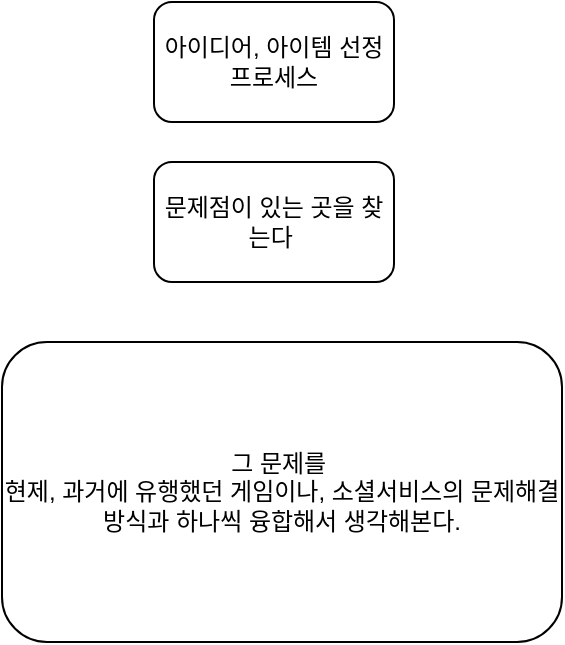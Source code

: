 <mxfile version="22.0.2" type="device">
  <diagram name="페이지-1" id="NRaMpD1OskXVeeqSX3c8">
    <mxGraphModel dx="1418" dy="828" grid="1" gridSize="10" guides="1" tooltips="1" connect="1" arrows="1" fold="1" page="1" pageScale="1" pageWidth="827" pageHeight="1169" math="0" shadow="0">
      <root>
        <mxCell id="0" />
        <mxCell id="1" parent="0" />
        <mxCell id="nCZVBXaMxHB6TxtYE7AP-1" value="아이디어, 아이템 선정 프로세스" style="rounded=1;whiteSpace=wrap;html=1;" vertex="1" parent="1">
          <mxGeometry x="350" y="400" width="120" height="60" as="geometry" />
        </mxCell>
        <mxCell id="nCZVBXaMxHB6TxtYE7AP-2" value="문제점이 있는 곳을 찾는다&amp;nbsp;" style="rounded=1;whiteSpace=wrap;html=1;" vertex="1" parent="1">
          <mxGeometry x="350" y="480" width="120" height="60" as="geometry" />
        </mxCell>
        <mxCell id="nCZVBXaMxHB6TxtYE7AP-3" value="그 문제를&amp;nbsp;&lt;br&gt;현제, 과거에 유행했던 게임이나, 소셜서비스의 문제해결방식과 하나씩 융합해서 생각해본다." style="rounded=1;whiteSpace=wrap;html=1;" vertex="1" parent="1">
          <mxGeometry x="274" y="570" width="280" height="150" as="geometry" />
        </mxCell>
      </root>
    </mxGraphModel>
  </diagram>
</mxfile>

